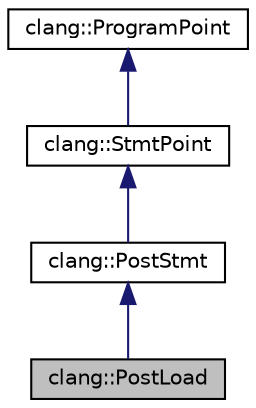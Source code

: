 digraph "clang::PostLoad"
{
 // LATEX_PDF_SIZE
  bgcolor="transparent";
  edge [fontname="Helvetica",fontsize="10",labelfontname="Helvetica",labelfontsize="10"];
  node [fontname="Helvetica",fontsize="10",shape=record];
  Node1 [label="clang::PostLoad",height=0.2,width=0.4,color="black", fillcolor="grey75", style="filled", fontcolor="black",tooltip=" "];
  Node2 -> Node1 [dir="back",color="midnightblue",fontsize="10",style="solid",fontname="Helvetica"];
  Node2 [label="clang::PostStmt",height=0.2,width=0.4,color="black",URL="$classclang_1_1PostStmt.html",tooltip=" "];
  Node3 -> Node2 [dir="back",color="midnightblue",fontsize="10",style="solid",fontname="Helvetica"];
  Node3 [label="clang::StmtPoint",height=0.2,width=0.4,color="black",URL="$classclang_1_1StmtPoint.html",tooltip=" "];
  Node4 -> Node3 [dir="back",color="midnightblue",fontsize="10",style="solid",fontname="Helvetica"];
  Node4 [label="clang::ProgramPoint",height=0.2,width=0.4,color="black",URL="$classclang_1_1ProgramPoint.html",tooltip=" "];
}
